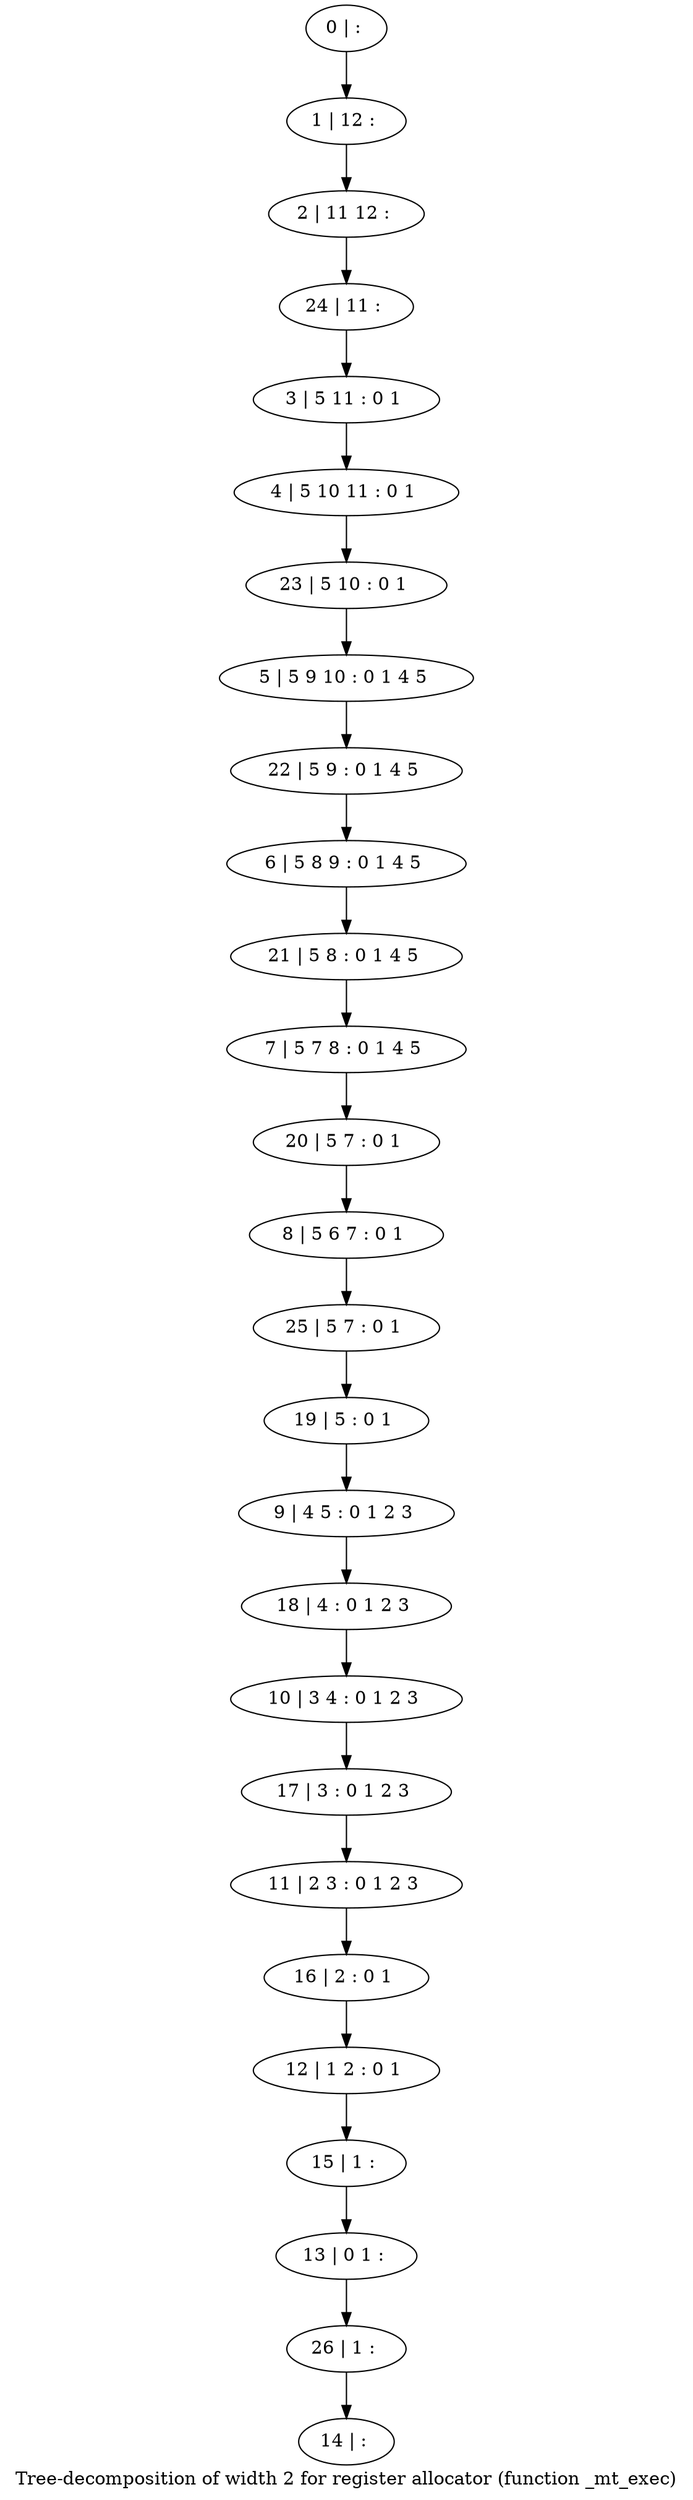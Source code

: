 digraph G {
graph [label="Tree-decomposition of width 2 for register allocator (function _mt_exec)"]
0[label="0 | : "];
1[label="1 | 12 : "];
2[label="2 | 11 12 : "];
3[label="3 | 5 11 : 0 1 "];
4[label="4 | 5 10 11 : 0 1 "];
5[label="5 | 5 9 10 : 0 1 4 5 "];
6[label="6 | 5 8 9 : 0 1 4 5 "];
7[label="7 | 5 7 8 : 0 1 4 5 "];
8[label="8 | 5 6 7 : 0 1 "];
9[label="9 | 4 5 : 0 1 2 3 "];
10[label="10 | 3 4 : 0 1 2 3 "];
11[label="11 | 2 3 : 0 1 2 3 "];
12[label="12 | 1 2 : 0 1 "];
13[label="13 | 0 1 : "];
14[label="14 | : "];
15[label="15 | 1 : "];
16[label="16 | 2 : 0 1 "];
17[label="17 | 3 : 0 1 2 3 "];
18[label="18 | 4 : 0 1 2 3 "];
19[label="19 | 5 : 0 1 "];
20[label="20 | 5 7 : 0 1 "];
21[label="21 | 5 8 : 0 1 4 5 "];
22[label="22 | 5 9 : 0 1 4 5 "];
23[label="23 | 5 10 : 0 1 "];
24[label="24 | 11 : "];
25[label="25 | 5 7 : 0 1 "];
26[label="26 | 1 : "];
0->1 ;
1->2 ;
3->4 ;
15->13 ;
12->15 ;
16->12 ;
11->16 ;
17->11 ;
10->17 ;
18->10 ;
9->18 ;
19->9 ;
20->8 ;
7->20 ;
21->7 ;
6->21 ;
22->6 ;
5->22 ;
23->5 ;
4->23 ;
24->3 ;
2->24 ;
25->19 ;
8->25 ;
26->14 ;
13->26 ;
}

